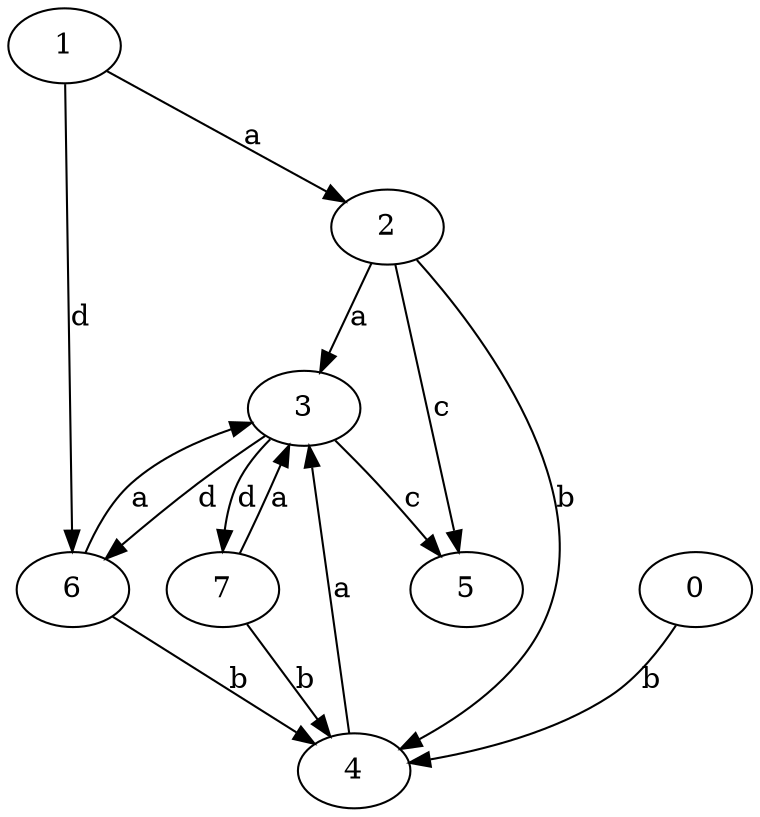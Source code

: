 strict digraph  {
1;
2;
3;
4;
5;
6;
7;
0;
1 -> 2  [label=a];
1 -> 6  [label=d];
2 -> 3  [label=a];
2 -> 4  [label=b];
2 -> 5  [label=c];
3 -> 5  [label=c];
3 -> 6  [label=d];
3 -> 7  [label=d];
4 -> 3  [label=a];
6 -> 3  [label=a];
6 -> 4  [label=b];
7 -> 3  [label=a];
7 -> 4  [label=b];
0 -> 4  [label=b];
}
